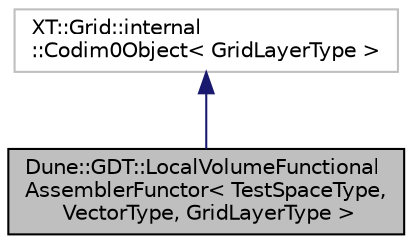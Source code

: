 digraph "Dune::GDT::LocalVolumeFunctionalAssemblerFunctor&lt; TestSpaceType, VectorType, GridLayerType &gt;"
{
  edge [fontname="Helvetica",fontsize="10",labelfontname="Helvetica",labelfontsize="10"];
  node [fontname="Helvetica",fontsize="10",shape=record];
  Node1 [label="Dune::GDT::LocalVolumeFunctional\lAssemblerFunctor\< TestSpaceType,\l VectorType, GridLayerType \>",height=0.2,width=0.4,color="black", fillcolor="grey75", style="filled", fontcolor="black"];
  Node2 -> Node1 [dir="back",color="midnightblue",fontsize="10",style="solid",fontname="Helvetica"];
  Node2 [label="XT::Grid::internal\l::Codim0Object\< GridLayerType \>",height=0.2,width=0.4,color="grey75", fillcolor="white", style="filled"];
}
